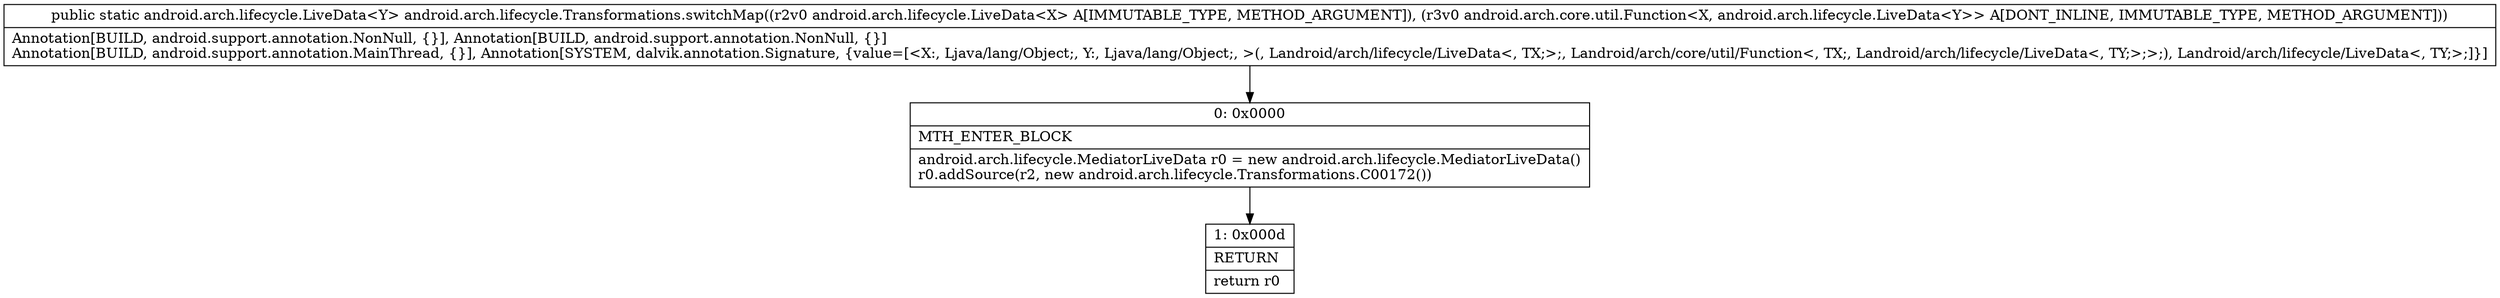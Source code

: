 digraph "CFG forandroid.arch.lifecycle.Transformations.switchMap(Landroid\/arch\/lifecycle\/LiveData;Landroid\/arch\/core\/util\/Function;)Landroid\/arch\/lifecycle\/LiveData;" {
Node_0 [shape=record,label="{0\:\ 0x0000|MTH_ENTER_BLOCK\l|android.arch.lifecycle.MediatorLiveData r0 = new android.arch.lifecycle.MediatorLiveData()\lr0.addSource(r2, new android.arch.lifecycle.Transformations.C00172())\l}"];
Node_1 [shape=record,label="{1\:\ 0x000d|RETURN\l|return r0\l}"];
MethodNode[shape=record,label="{public static android.arch.lifecycle.LiveData\<Y\> android.arch.lifecycle.Transformations.switchMap((r2v0 android.arch.lifecycle.LiveData\<X\> A[IMMUTABLE_TYPE, METHOD_ARGUMENT]), (r3v0 android.arch.core.util.Function\<X, android.arch.lifecycle.LiveData\<Y\>\> A[DONT_INLINE, IMMUTABLE_TYPE, METHOD_ARGUMENT]))  | Annotation[BUILD, android.support.annotation.NonNull, \{\}], Annotation[BUILD, android.support.annotation.NonNull, \{\}]\lAnnotation[BUILD, android.support.annotation.MainThread, \{\}], Annotation[SYSTEM, dalvik.annotation.Signature, \{value=[\<X:, Ljava\/lang\/Object;, Y:, Ljava\/lang\/Object;, \>(, Landroid\/arch\/lifecycle\/LiveData\<, TX;\>;, Landroid\/arch\/core\/util\/Function\<, TX;, Landroid\/arch\/lifecycle\/LiveData\<, TY;\>;\>;), Landroid\/arch\/lifecycle\/LiveData\<, TY;\>;]\}]\l}"];
MethodNode -> Node_0;
Node_0 -> Node_1;
}

